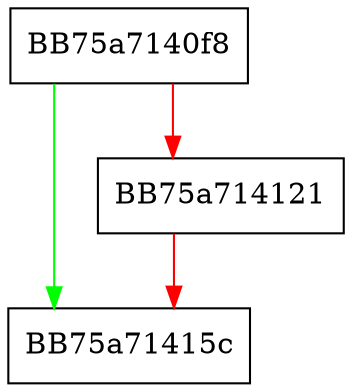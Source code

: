 digraph _Change_array {
  node [shape="box"];
  graph [splines=ortho];
  BB75a7140f8 -> BB75a71415c [color="green"];
  BB75a7140f8 -> BB75a714121 [color="red"];
  BB75a714121 -> BB75a71415c [color="red"];
}